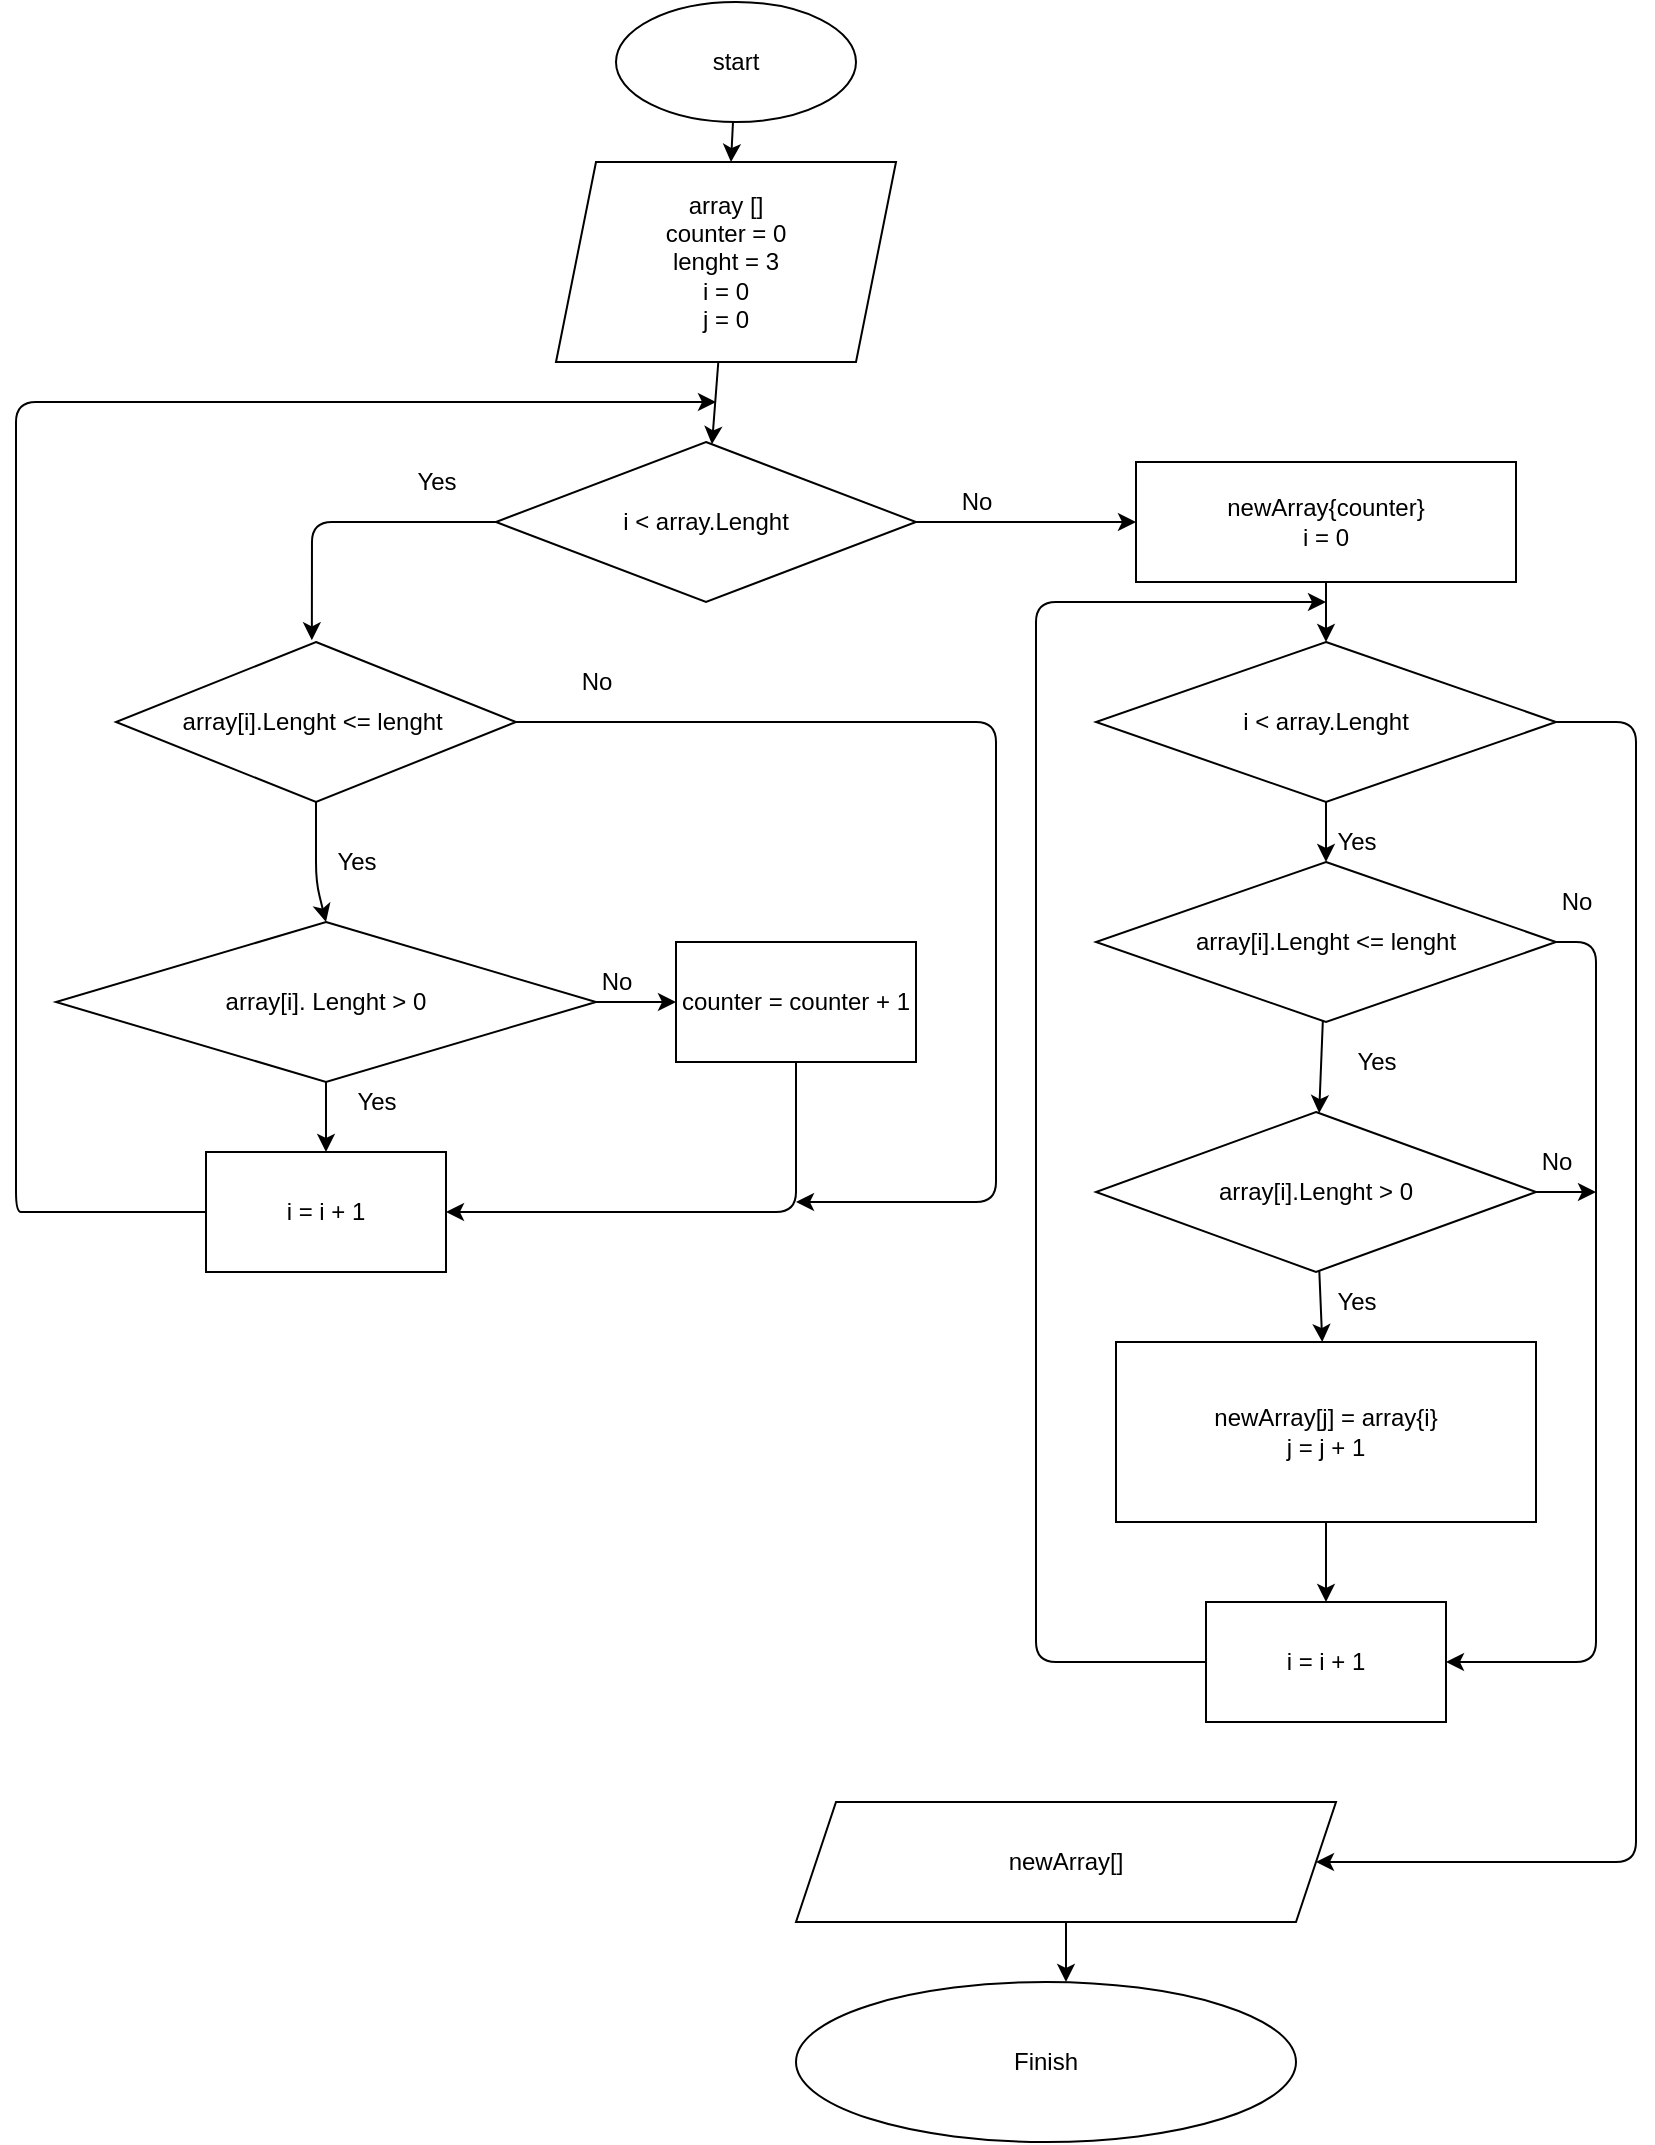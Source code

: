 <mxfile>
    <diagram id="Ny03dvVYJdQSxuIG8igo" name="Страница 1">
        <mxGraphModel dx="899" dy="410" grid="1" gridSize="10" guides="1" tooltips="1" connect="1" arrows="1" fold="1" page="1" pageScale="1" pageWidth="827" pageHeight="1169" math="0" shadow="0">
            <root>
                <mxCell id="0"/>
                <mxCell id="1" parent="0"/>
                <mxCell id="7" value="" style="edgeStyle=none;html=1;" parent="1" source="2" target="4" edge="1">
                    <mxGeometry relative="1" as="geometry"/>
                </mxCell>
                <mxCell id="2" value="start" style="ellipse;whiteSpace=wrap;html=1;" parent="1" vertex="1">
                    <mxGeometry x="310" y="10" width="120" height="60" as="geometry"/>
                </mxCell>
                <mxCell id="10" style="edgeStyle=none;html=1;" parent="1" source="4" target="9" edge="1">
                    <mxGeometry relative="1" as="geometry"/>
                </mxCell>
                <mxCell id="4" value="array []&lt;br&gt;counter = 0&lt;br&gt;lenght = 3&lt;br&gt;i = 0&lt;br&gt;j = 0" style="shape=parallelogram;perimeter=parallelogramPerimeter;whiteSpace=wrap;html=1;fixedSize=1;" parent="1" vertex="1">
                    <mxGeometry x="280" y="90" width="170" height="100" as="geometry"/>
                </mxCell>
                <mxCell id="12" style="edgeStyle=none;html=1;entryX=0.316;entryY=-0.014;entryDx=0;entryDy=0;entryPerimeter=0;exitX=0;exitY=0.5;exitDx=0;exitDy=0;" parent="1" source="9" edge="1">
                    <mxGeometry relative="1" as="geometry">
                        <mxPoint x="157.92" y="329.16" as="targetPoint"/>
                        <Array as="points">
                            <mxPoint x="158" y="270"/>
                        </Array>
                    </mxGeometry>
                </mxCell>
                <mxCell id="16" style="edgeStyle=none;html=1;entryX=0;entryY=0.5;entryDx=0;entryDy=0;" parent="1" source="9" edge="1">
                    <mxGeometry relative="1" as="geometry">
                        <mxPoint x="570" y="270" as="targetPoint"/>
                    </mxGeometry>
                </mxCell>
                <mxCell id="9" value="i &amp;lt; array.Lenght" style="rhombus;whiteSpace=wrap;html=1;" parent="1" vertex="1">
                    <mxGeometry x="250" y="230" width="210" height="80" as="geometry"/>
                </mxCell>
                <mxCell id="13" value="Yes" style="text;html=1;align=center;verticalAlign=middle;resizable=0;points=[];autosize=1;strokeColor=none;fillColor=none;" parent="1" vertex="1">
                    <mxGeometry x="205" y="240" width="30" height="20" as="geometry"/>
                </mxCell>
                <mxCell id="20" style="edgeStyle=none;html=1;entryX=0.5;entryY=0;entryDx=0;entryDy=0;" parent="1" source="17" target="19" edge="1">
                    <mxGeometry relative="1" as="geometry">
                        <Array as="points">
                            <mxPoint x="160" y="450"/>
                        </Array>
                    </mxGeometry>
                </mxCell>
                <mxCell id="28" style="edgeStyle=none;html=1;" parent="1" source="17" edge="1">
                    <mxGeometry relative="1" as="geometry">
                        <mxPoint x="400" y="610" as="targetPoint"/>
                        <Array as="points">
                            <mxPoint x="500" y="370"/>
                            <mxPoint x="500" y="610"/>
                        </Array>
                    </mxGeometry>
                </mxCell>
                <mxCell id="17" value="array[i].Lenght &amp;lt;= lenght&amp;nbsp;" style="rhombus;whiteSpace=wrap;html=1;" parent="1" vertex="1">
                    <mxGeometry x="60" y="330" width="200" height="80" as="geometry"/>
                </mxCell>
                <mxCell id="23" value="" style="edgeStyle=none;html=1;" parent="1" source="19" target="22" edge="1">
                    <mxGeometry relative="1" as="geometry"/>
                </mxCell>
                <mxCell id="30" value="" style="edgeStyle=none;html=1;" parent="1" source="19" target="25" edge="1">
                    <mxGeometry relative="1" as="geometry"/>
                </mxCell>
                <mxCell id="19" value="array[i]. Lenght &amp;gt; 0" style="rhombus;whiteSpace=wrap;html=1;" parent="1" vertex="1">
                    <mxGeometry x="30" y="470" width="270" height="80" as="geometry"/>
                </mxCell>
                <mxCell id="26" style="edgeStyle=none;html=1;entryX=1;entryY=0.5;entryDx=0;entryDy=0;" parent="1" source="22" target="25" edge="1">
                    <mxGeometry relative="1" as="geometry">
                        <Array as="points">
                            <mxPoint x="400" y="615"/>
                        </Array>
                    </mxGeometry>
                </mxCell>
                <mxCell id="22" value="counter = counter + 1" style="whiteSpace=wrap;html=1;" parent="1" vertex="1">
                    <mxGeometry x="340" y="480" width="120" height="60" as="geometry"/>
                </mxCell>
                <mxCell id="24" value="No" style="text;html=1;align=center;verticalAlign=middle;resizable=0;points=[];autosize=1;strokeColor=none;fillColor=none;" parent="1" vertex="1">
                    <mxGeometry x="295" y="490" width="30" height="20" as="geometry"/>
                </mxCell>
                <mxCell id="32" style="edgeStyle=none;html=1;" parent="1" source="25" edge="1">
                    <mxGeometry relative="1" as="geometry">
                        <mxPoint x="360" y="210" as="targetPoint"/>
                        <Array as="points">
                            <mxPoint x="20" y="615"/>
                            <mxPoint x="10" y="615"/>
                            <mxPoint x="10" y="210"/>
                        </Array>
                    </mxGeometry>
                </mxCell>
                <mxCell id="25" value="i = i + 1" style="rounded=0;whiteSpace=wrap;html=1;" parent="1" vertex="1">
                    <mxGeometry x="105" y="585" width="120" height="60" as="geometry"/>
                </mxCell>
                <mxCell id="27" value="Yes" style="text;html=1;align=center;verticalAlign=middle;resizable=0;points=[];autosize=1;strokeColor=none;fillColor=none;" parent="1" vertex="1">
                    <mxGeometry x="165" y="430" width="30" height="20" as="geometry"/>
                </mxCell>
                <mxCell id="29" value="No" style="text;html=1;align=center;verticalAlign=middle;resizable=0;points=[];autosize=1;strokeColor=none;fillColor=none;" parent="1" vertex="1">
                    <mxGeometry x="285" y="340" width="30" height="20" as="geometry"/>
                </mxCell>
                <mxCell id="31" value="Yes" style="text;html=1;align=center;verticalAlign=middle;resizable=0;points=[];autosize=1;strokeColor=none;fillColor=none;" parent="1" vertex="1">
                    <mxGeometry x="175" y="550" width="30" height="20" as="geometry"/>
                </mxCell>
                <mxCell id="38" value="" style="edgeStyle=none;html=1;" parent="1" source="33" edge="1">
                    <mxGeometry relative="1" as="geometry">
                        <mxPoint x="665" y="330" as="targetPoint"/>
                    </mxGeometry>
                </mxCell>
                <mxCell id="33" value="newArray{counter}&lt;br&gt;i = 0" style="rounded=0;whiteSpace=wrap;html=1;" parent="1" vertex="1">
                    <mxGeometry x="570" y="240" width="190" height="60" as="geometry"/>
                </mxCell>
                <mxCell id="39" value="No" style="text;html=1;align=center;verticalAlign=middle;resizable=0;points=[];autosize=1;strokeColor=none;fillColor=none;" parent="1" vertex="1">
                    <mxGeometry x="475" y="250" width="30" height="20" as="geometry"/>
                </mxCell>
                <mxCell id="43" value="" style="edgeStyle=none;html=1;" parent="1" source="41" target="42" edge="1">
                    <mxGeometry relative="1" as="geometry"/>
                </mxCell>
                <mxCell id="60" style="edgeStyle=none;html=1;" parent="1" source="41" target="59" edge="1">
                    <mxGeometry relative="1" as="geometry">
                        <Array as="points">
                            <mxPoint x="820" y="370"/>
                            <mxPoint x="820" y="690"/>
                            <mxPoint x="820" y="940"/>
                        </Array>
                    </mxGeometry>
                </mxCell>
                <mxCell id="41" value="i &amp;lt; array.Lenght" style="rhombus;whiteSpace=wrap;html=1;" parent="1" vertex="1">
                    <mxGeometry x="550" y="330" width="230" height="80" as="geometry"/>
                </mxCell>
                <mxCell id="45" value="" style="edgeStyle=none;html=1;" parent="1" source="42" target="44" edge="1">
                    <mxGeometry relative="1" as="geometry"/>
                </mxCell>
                <mxCell id="55" style="edgeStyle=none;html=1;entryX=1;entryY=0.5;entryDx=0;entryDy=0;" parent="1" source="42" target="49" edge="1">
                    <mxGeometry relative="1" as="geometry">
                        <Array as="points">
                            <mxPoint x="800" y="480"/>
                            <mxPoint x="800" y="560"/>
                            <mxPoint x="800" y="700"/>
                            <mxPoint x="800" y="840"/>
                        </Array>
                    </mxGeometry>
                </mxCell>
                <mxCell id="42" value="array[i].Lenght &amp;lt;= lenght" style="rhombus;whiteSpace=wrap;html=1;" parent="1" vertex="1">
                    <mxGeometry x="550" y="440" width="230" height="80" as="geometry"/>
                </mxCell>
                <mxCell id="47" value="" style="edgeStyle=none;html=1;" parent="1" source="44" target="46" edge="1">
                    <mxGeometry relative="1" as="geometry"/>
                </mxCell>
                <mxCell id="56" style="edgeStyle=none;html=1;" parent="1" source="44" edge="1">
                    <mxGeometry relative="1" as="geometry">
                        <mxPoint x="800" y="605" as="targetPoint"/>
                    </mxGeometry>
                </mxCell>
                <mxCell id="44" value="array[i].Lenght &amp;gt; 0" style="rhombus;whiteSpace=wrap;html=1;" parent="1" vertex="1">
                    <mxGeometry x="550" y="565" width="220" height="80" as="geometry"/>
                </mxCell>
                <mxCell id="50" value="" style="edgeStyle=none;html=1;" parent="1" source="46" target="49" edge="1">
                    <mxGeometry relative="1" as="geometry"/>
                </mxCell>
                <mxCell id="46" value="newArray[j] = array{i}&lt;br&gt;j = j + 1" style="rounded=0;whiteSpace=wrap;html=1;" parent="1" vertex="1">
                    <mxGeometry x="560" y="680" width="210" height="90" as="geometry"/>
                </mxCell>
                <mxCell id="51" style="edgeStyle=none;html=1;" parent="1" source="49" edge="1">
                    <mxGeometry relative="1" as="geometry">
                        <mxPoint x="665" y="310" as="targetPoint"/>
                        <Array as="points">
                            <mxPoint x="520" y="840"/>
                            <mxPoint x="520" y="550"/>
                            <mxPoint x="520" y="310"/>
                        </Array>
                    </mxGeometry>
                </mxCell>
                <mxCell id="49" value="i = i + 1" style="rounded=0;whiteSpace=wrap;html=1;" parent="1" vertex="1">
                    <mxGeometry x="605" y="810" width="120" height="60" as="geometry"/>
                </mxCell>
                <mxCell id="52" value="Yes" style="text;html=1;align=center;verticalAlign=middle;resizable=0;points=[];autosize=1;strokeColor=none;fillColor=none;" parent="1" vertex="1">
                    <mxGeometry x="665" y="420" width="30" height="20" as="geometry"/>
                </mxCell>
                <mxCell id="53" value="Yes" style="text;html=1;align=center;verticalAlign=middle;resizable=0;points=[];autosize=1;strokeColor=none;fillColor=none;" parent="1" vertex="1">
                    <mxGeometry x="675" y="530" width="30" height="20" as="geometry"/>
                </mxCell>
                <mxCell id="54" value="Yes" style="text;html=1;align=center;verticalAlign=middle;resizable=0;points=[];autosize=1;strokeColor=none;fillColor=none;" parent="1" vertex="1">
                    <mxGeometry x="665" y="650" width="30" height="20" as="geometry"/>
                </mxCell>
                <mxCell id="57" value="No" style="text;html=1;align=center;verticalAlign=middle;resizable=0;points=[];autosize=1;strokeColor=none;fillColor=none;" parent="1" vertex="1">
                    <mxGeometry x="775" y="450" width="30" height="20" as="geometry"/>
                </mxCell>
                <mxCell id="58" value="No" style="text;html=1;align=center;verticalAlign=middle;resizable=0;points=[];autosize=1;strokeColor=none;fillColor=none;" parent="1" vertex="1">
                    <mxGeometry x="765" y="580" width="30" height="20" as="geometry"/>
                </mxCell>
                <mxCell id="62" value="" style="edgeStyle=none;html=1;" parent="1" source="59" edge="1">
                    <mxGeometry relative="1" as="geometry">
                        <mxPoint x="535" y="1000" as="targetPoint"/>
                    </mxGeometry>
                </mxCell>
                <mxCell id="59" value="newArray[]" style="shape=parallelogram;perimeter=parallelogramPerimeter;whiteSpace=wrap;html=1;fixedSize=1;" parent="1" vertex="1">
                    <mxGeometry x="400" y="910" width="270" height="60" as="geometry"/>
                </mxCell>
                <mxCell id="61" value="Finish" style="ellipse;whiteSpace=wrap;html=1;" parent="1" vertex="1">
                    <mxGeometry x="400" y="1000" width="250" height="80" as="geometry"/>
                </mxCell>
            </root>
        </mxGraphModel>
    </diagram>
</mxfile>